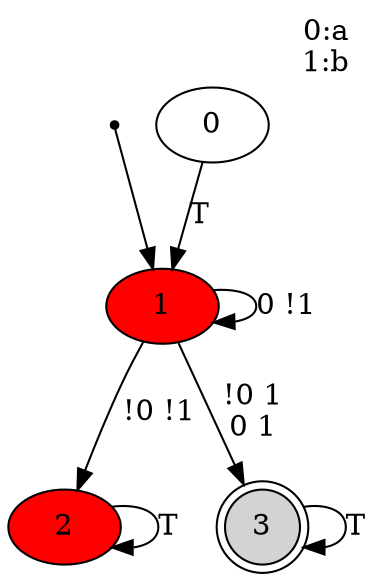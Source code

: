 digraph g {
  init  [shape=point,comment=""]
  0  [comment=""]
  1  [style=filled,fillcolor=red,comment=""]
  2  [style=filled,fillcolor=red,comment=""]
  3  [shape=doublecircle,style=filled,fillcolor=lightgrey,comment=""]
  0 -> 1 [label="T"]
  1 -> 1 [label="0 !1"]
  1 -> 2 [label="!0 !1"]
  1 -> 3 [label="!0 1\n0 1"]
  2 -> 2 [label="T"]
  3 -> 3 [label="T"]
  init -> 1
label = "0:a\n1:b\n"
labelloc = t
labeljust = r
}
